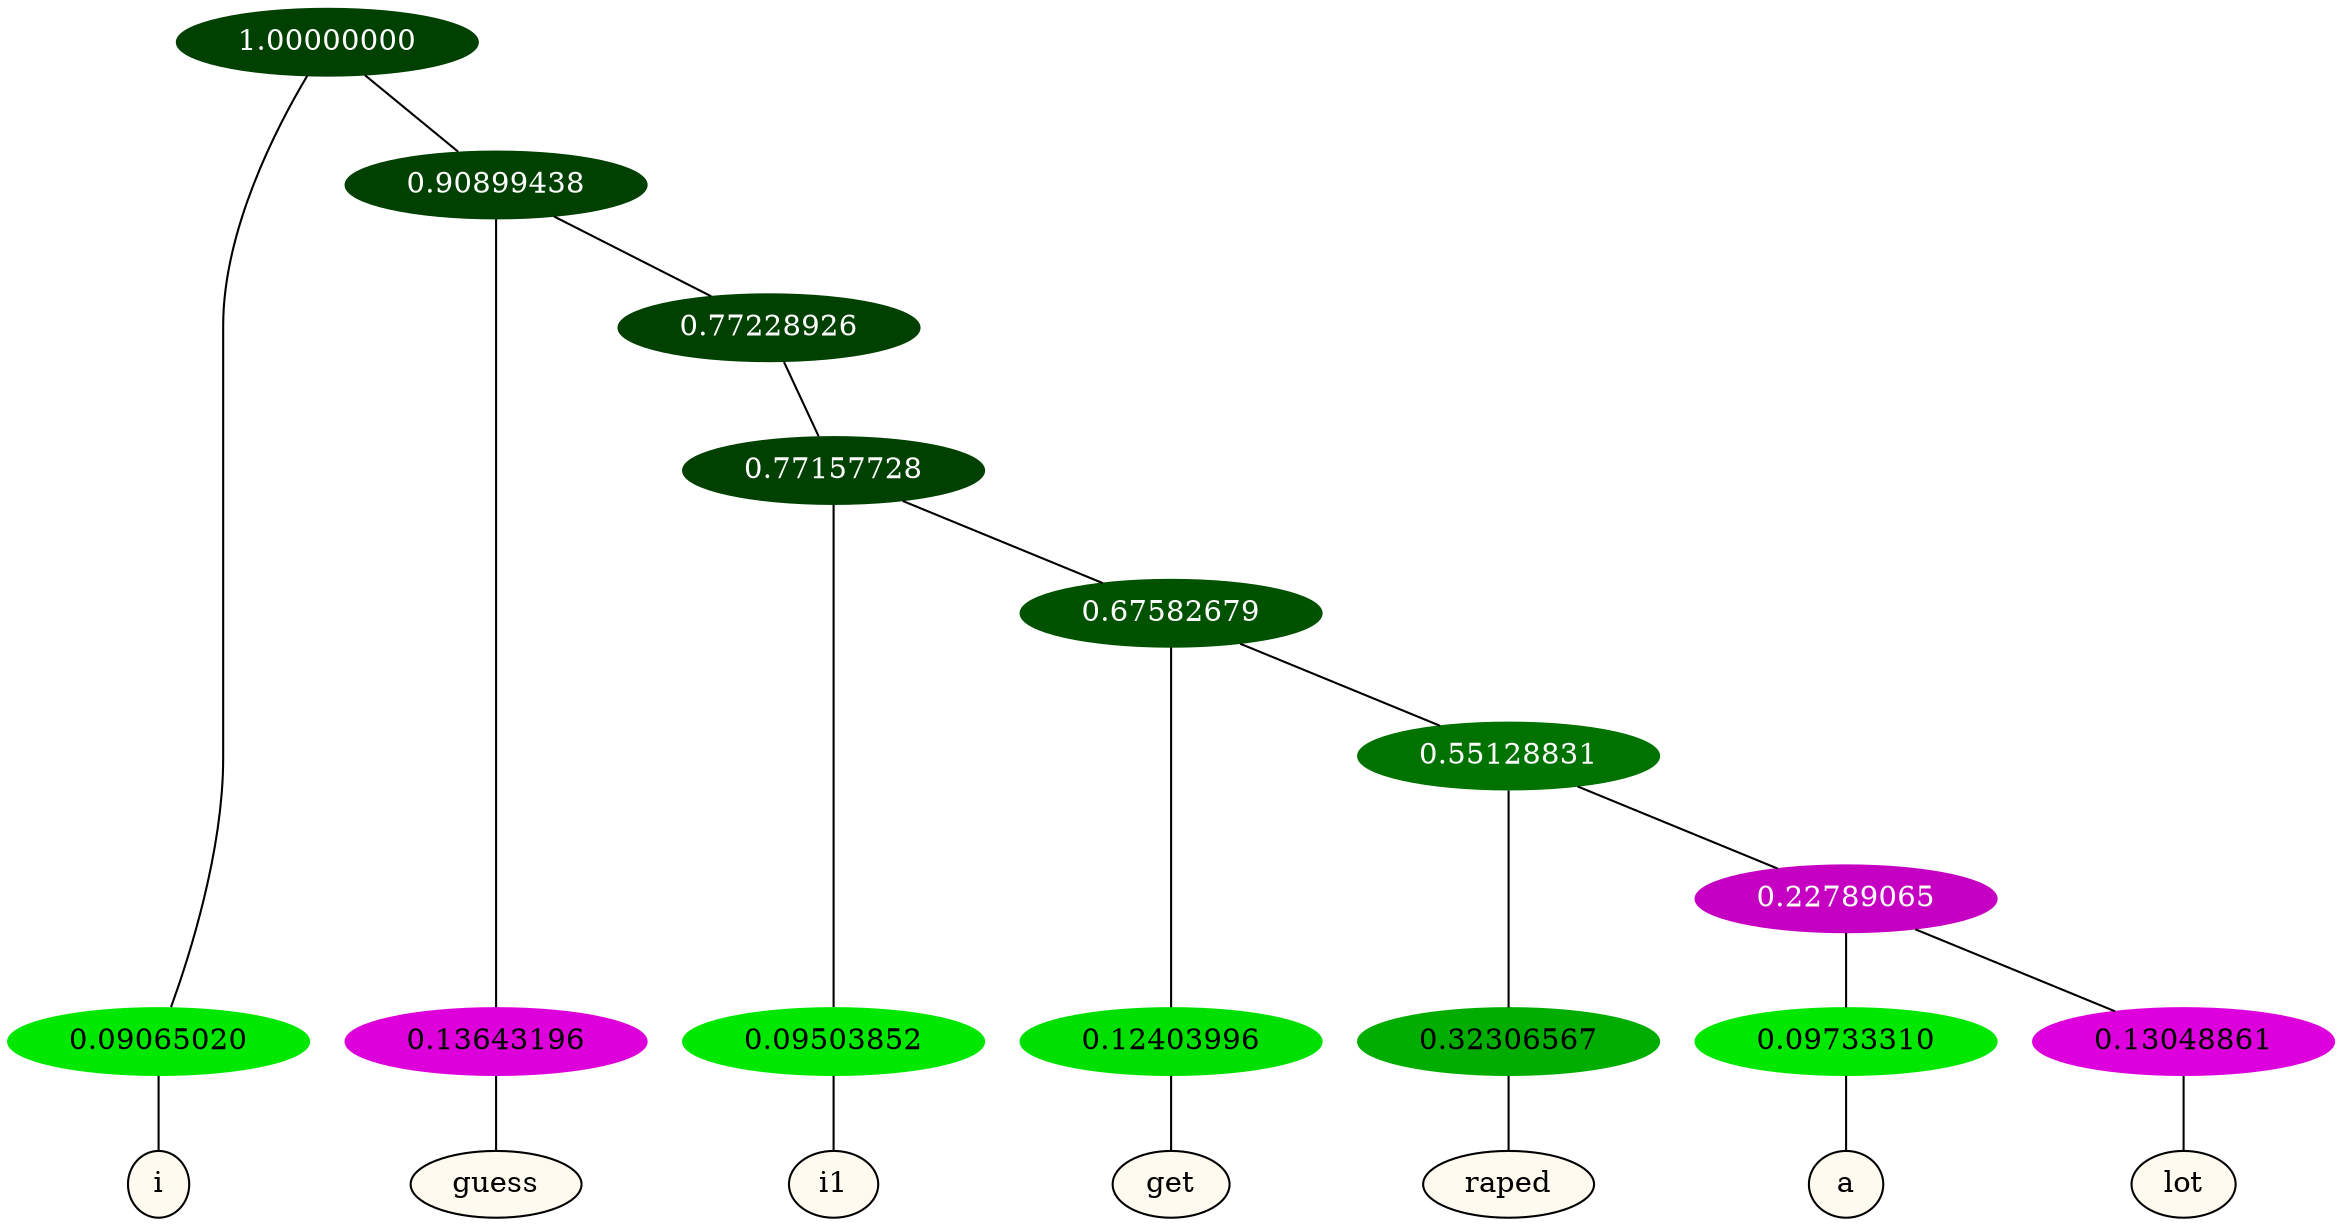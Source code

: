 graph {
	node [format=png height=0.15 nodesep=0.001 ordering=out overlap=prism overlap_scaling=0.01 ranksep=0.001 ratio=0.2 style=filled width=0.15]
	{
		rank=same
		a_w_1 [label=i color=black fillcolor=floralwhite style="filled,solid"]
		a_w_3 [label=guess color=black fillcolor=floralwhite style="filled,solid"]
		a_w_6 [label=i1 color=black fillcolor=floralwhite style="filled,solid"]
		a_w_8 [label=get color=black fillcolor=floralwhite style="filled,solid"]
		a_w_10 [label=raped color=black fillcolor=floralwhite style="filled,solid"]
		a_w_12 [label=a color=black fillcolor=floralwhite style="filled,solid"]
		a_w_13 [label=lot color=black fillcolor=floralwhite style="filled,solid"]
	}
	a_n_1 -- a_w_1
	a_n_3 -- a_w_3
	a_n_6 -- a_w_6
	a_n_8 -- a_w_8
	a_n_10 -- a_w_10
	a_n_12 -- a_w_12
	a_n_13 -- a_w_13
	{
		rank=same
		a_n_1 [label=0.09065020 color="0.334 1.000 0.909" fontcolor=black]
		a_n_3 [label=0.13643196 color="0.835 1.000 0.864" fontcolor=black]
		a_n_6 [label=0.09503852 color="0.334 1.000 0.905" fontcolor=black]
		a_n_8 [label=0.12403996 color="0.334 1.000 0.876" fontcolor=black]
		a_n_10 [label=0.32306567 color="0.334 1.000 0.677" fontcolor=black]
		a_n_12 [label=0.09733310 color="0.334 1.000 0.903" fontcolor=black]
		a_n_13 [label=0.13048861 color="0.835 1.000 0.870" fontcolor=black]
	}
	a_n_0 [label=1.00000000 color="0.334 1.000 0.250" fontcolor=grey99]
	a_n_0 -- a_n_1
	a_n_2 [label=0.90899438 color="0.334 1.000 0.250" fontcolor=grey99]
	a_n_0 -- a_n_2
	a_n_2 -- a_n_3
	a_n_4 [label=0.77228926 color="0.334 1.000 0.250" fontcolor=grey99]
	a_n_2 -- a_n_4
	a_n_5 [label=0.77157728 color="0.334 1.000 0.250" fontcolor=grey99]
	a_n_4 -- a_n_5
	a_n_5 -- a_n_6
	a_n_7 [label=0.67582679 color="0.334 1.000 0.324" fontcolor=grey99]
	a_n_5 -- a_n_7
	a_n_7 -- a_n_8
	a_n_9 [label=0.55128831 color="0.334 1.000 0.449" fontcolor=grey99]
	a_n_7 -- a_n_9
	a_n_9 -- a_n_10
	a_n_11 [label=0.22789065 color="0.835 1.000 0.772" fontcolor=grey99]
	a_n_9 -- a_n_11
	a_n_11 -- a_n_12
	a_n_11 -- a_n_13
}
